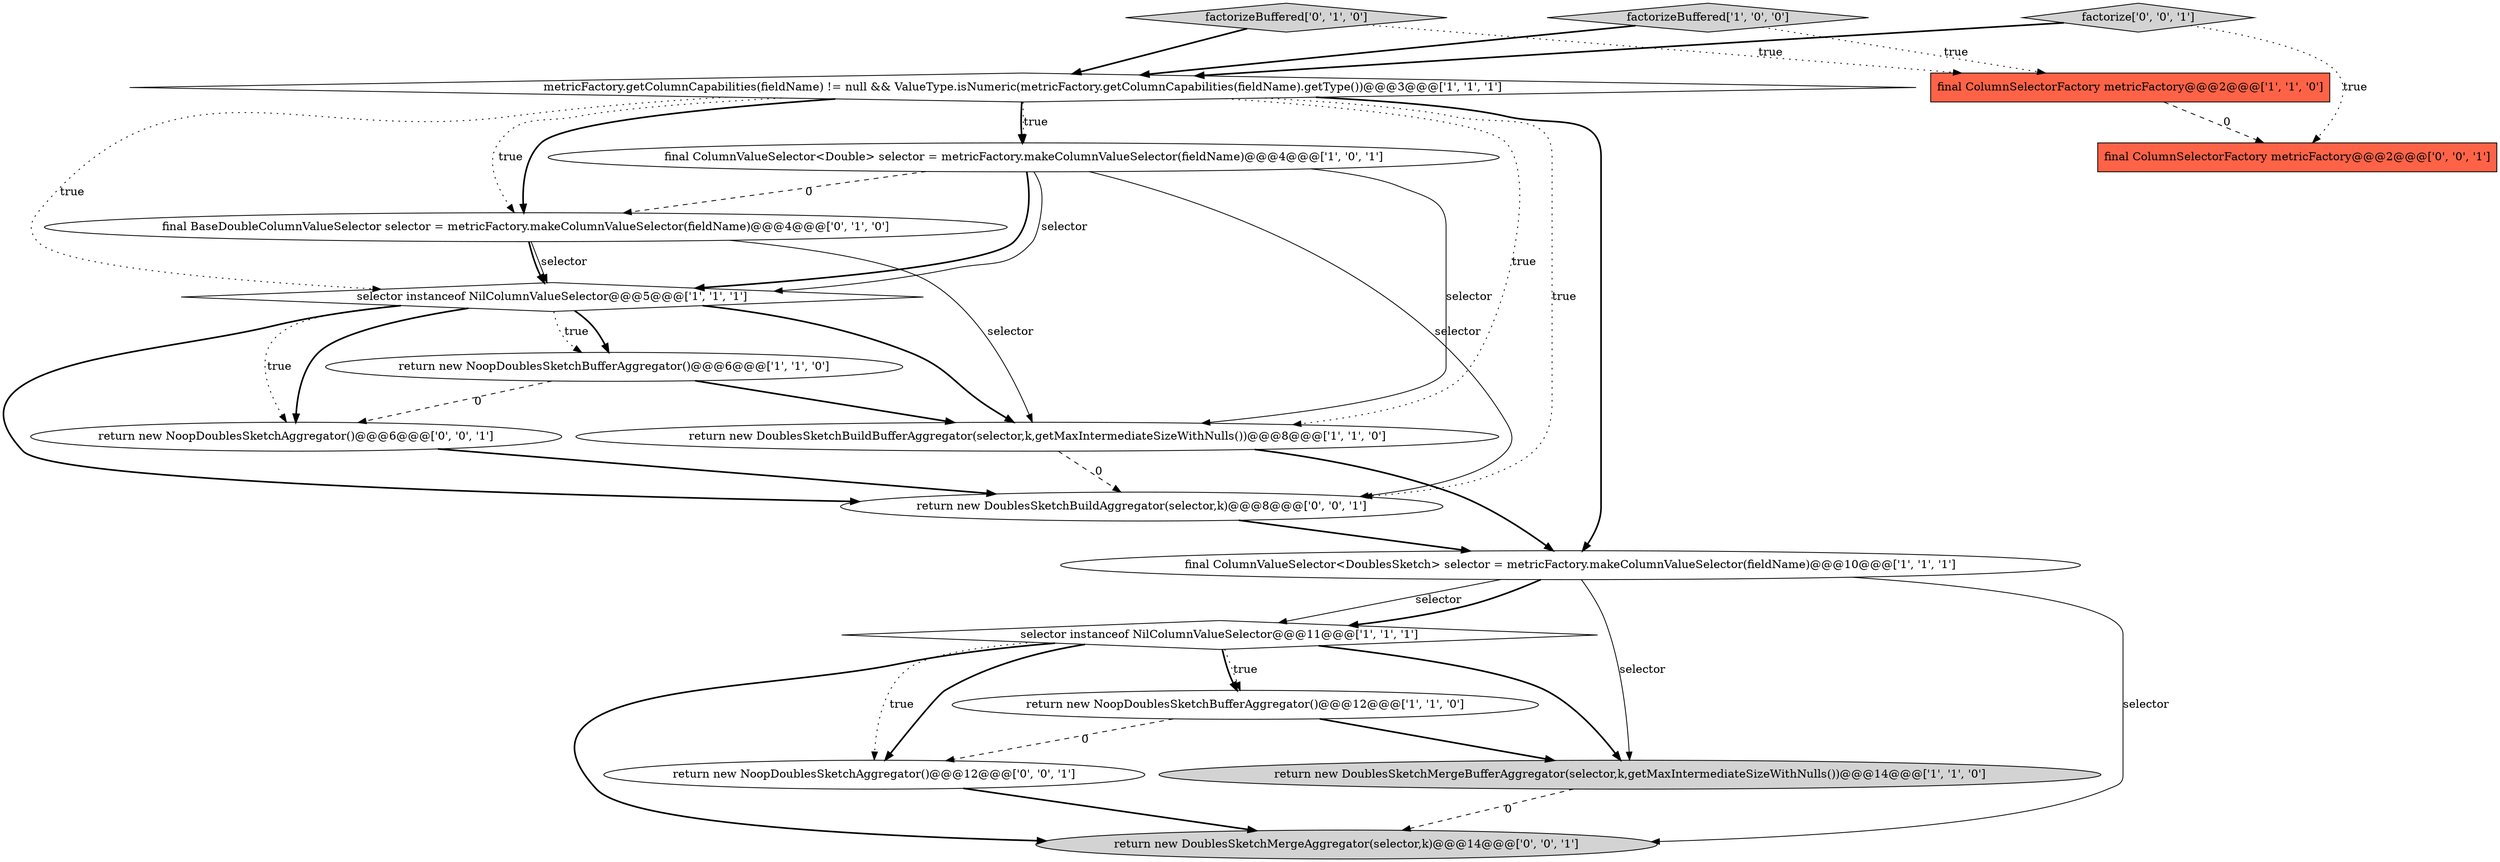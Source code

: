 digraph {
11 [style = filled, label = "final BaseDoubleColumnValueSelector selector = metricFactory.makeColumnValueSelector(fieldName)@@@4@@@['0', '1', '0']", fillcolor = white, shape = ellipse image = "AAA1AAABBB2BBB"];
1 [style = filled, label = "selector instanceof NilColumnValueSelector@@@11@@@['1', '1', '1']", fillcolor = white, shape = diamond image = "AAA0AAABBB1BBB"];
5 [style = filled, label = "return new NoopDoublesSketchBufferAggregator()@@@6@@@['1', '1', '0']", fillcolor = white, shape = ellipse image = "AAA0AAABBB1BBB"];
18 [style = filled, label = "final ColumnSelectorFactory metricFactory@@@2@@@['0', '0', '1']", fillcolor = tomato, shape = box image = "AAA0AAABBB3BBB"];
14 [style = filled, label = "return new NoopDoublesSketchAggregator()@@@6@@@['0', '0', '1']", fillcolor = white, shape = ellipse image = "AAA0AAABBB3BBB"];
0 [style = filled, label = "final ColumnSelectorFactory metricFactory@@@2@@@['1', '1', '0']", fillcolor = tomato, shape = box image = "AAA0AAABBB1BBB"];
10 [style = filled, label = "final ColumnValueSelector<Double> selector = metricFactory.makeColumnValueSelector(fieldName)@@@4@@@['1', '0', '1']", fillcolor = white, shape = ellipse image = "AAA0AAABBB1BBB"];
6 [style = filled, label = "return new DoublesSketchMergeBufferAggregator(selector,k,getMaxIntermediateSizeWithNulls())@@@14@@@['1', '1', '0']", fillcolor = lightgray, shape = ellipse image = "AAA0AAABBB1BBB"];
8 [style = filled, label = "return new DoublesSketchBuildBufferAggregator(selector,k,getMaxIntermediateSizeWithNulls())@@@8@@@['1', '1', '0']", fillcolor = white, shape = ellipse image = "AAA0AAABBB1BBB"];
9 [style = filled, label = "return new NoopDoublesSketchBufferAggregator()@@@12@@@['1', '1', '0']", fillcolor = white, shape = ellipse image = "AAA0AAABBB1BBB"];
3 [style = filled, label = "metricFactory.getColumnCapabilities(fieldName) != null && ValueType.isNumeric(metricFactory.getColumnCapabilities(fieldName).getType())@@@3@@@['1', '1', '1']", fillcolor = white, shape = diamond image = "AAA0AAABBB1BBB"];
2 [style = filled, label = "selector instanceof NilColumnValueSelector@@@5@@@['1', '1', '1']", fillcolor = white, shape = diamond image = "AAA0AAABBB1BBB"];
12 [style = filled, label = "factorizeBuffered['0', '1', '0']", fillcolor = lightgray, shape = diamond image = "AAA0AAABBB2BBB"];
7 [style = filled, label = "factorizeBuffered['1', '0', '0']", fillcolor = lightgray, shape = diamond image = "AAA0AAABBB1BBB"];
15 [style = filled, label = "return new DoublesSketchBuildAggregator(selector,k)@@@8@@@['0', '0', '1']", fillcolor = white, shape = ellipse image = "AAA0AAABBB3BBB"];
17 [style = filled, label = "return new NoopDoublesSketchAggregator()@@@12@@@['0', '0', '1']", fillcolor = white, shape = ellipse image = "AAA0AAABBB3BBB"];
13 [style = filled, label = "factorize['0', '0', '1']", fillcolor = lightgray, shape = diamond image = "AAA0AAABBB3BBB"];
4 [style = filled, label = "final ColumnValueSelector<DoublesSketch> selector = metricFactory.makeColumnValueSelector(fieldName)@@@10@@@['1', '1', '1']", fillcolor = white, shape = ellipse image = "AAA0AAABBB1BBB"];
16 [style = filled, label = "return new DoublesSketchMergeAggregator(selector,k)@@@14@@@['0', '0', '1']", fillcolor = lightgray, shape = ellipse image = "AAA0AAABBB3BBB"];
3->10 [style = bold, label=""];
3->11 [style = bold, label=""];
3->15 [style = dotted, label="true"];
5->8 [style = bold, label=""];
10->2 [style = bold, label=""];
1->9 [style = bold, label=""];
4->6 [style = solid, label="selector"];
5->14 [style = dashed, label="0"];
8->4 [style = bold, label=""];
1->9 [style = dotted, label="true"];
10->15 [style = solid, label="selector"];
2->5 [style = bold, label=""];
10->11 [style = dashed, label="0"];
12->0 [style = dotted, label="true"];
15->4 [style = bold, label=""];
2->5 [style = dotted, label="true"];
4->1 [style = solid, label="selector"];
3->8 [style = dotted, label="true"];
9->17 [style = dashed, label="0"];
11->2 [style = solid, label="selector"];
1->17 [style = dotted, label="true"];
2->14 [style = dotted, label="true"];
1->6 [style = bold, label=""];
11->2 [style = bold, label=""];
4->16 [style = solid, label="selector"];
4->1 [style = bold, label=""];
2->8 [style = bold, label=""];
10->2 [style = solid, label="selector"];
9->6 [style = bold, label=""];
7->3 [style = bold, label=""];
3->10 [style = dotted, label="true"];
10->8 [style = solid, label="selector"];
13->18 [style = dotted, label="true"];
12->3 [style = bold, label=""];
11->8 [style = solid, label="selector"];
3->2 [style = dotted, label="true"];
8->15 [style = dashed, label="0"];
1->17 [style = bold, label=""];
6->16 [style = dashed, label="0"];
3->11 [style = dotted, label="true"];
13->3 [style = bold, label=""];
7->0 [style = dotted, label="true"];
2->14 [style = bold, label=""];
1->16 [style = bold, label=""];
14->15 [style = bold, label=""];
17->16 [style = bold, label=""];
0->18 [style = dashed, label="0"];
2->15 [style = bold, label=""];
3->4 [style = bold, label=""];
}
